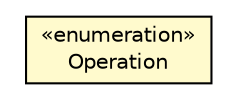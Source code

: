 #!/usr/local/bin/dot
#
# Class diagram 
# Generated by UMLGraph version R5_6-24-gf6e263 (http://www.umlgraph.org/)
#

digraph G {
	edge [fontname="Helvetica",fontsize=10,labelfontname="Helvetica",labelfontsize=10];
	node [fontname="Helvetica",fontsize=10,shape=plaintext];
	nodesep=0.25;
	ranksep=0.5;
	// net.trajano.doxdb.jsonpath.internal.token.ArrayPathToken.Operation
	c613 [label=<<table title="net.trajano.doxdb.jsonpath.internal.token.ArrayPathToken.Operation" border="0" cellborder="1" cellspacing="0" cellpadding="2" port="p" bgcolor="lemonChiffon" href="./ArrayPathToken.Operation.html">
		<tr><td><table border="0" cellspacing="0" cellpadding="1">
<tr><td align="center" balign="center"> &#171;enumeration&#187; </td></tr>
<tr><td align="center" balign="center"> Operation </td></tr>
		</table></td></tr>
		</table>>, URL="./ArrayPathToken.Operation.html", fontname="Helvetica", fontcolor="black", fontsize=10.0];
}

